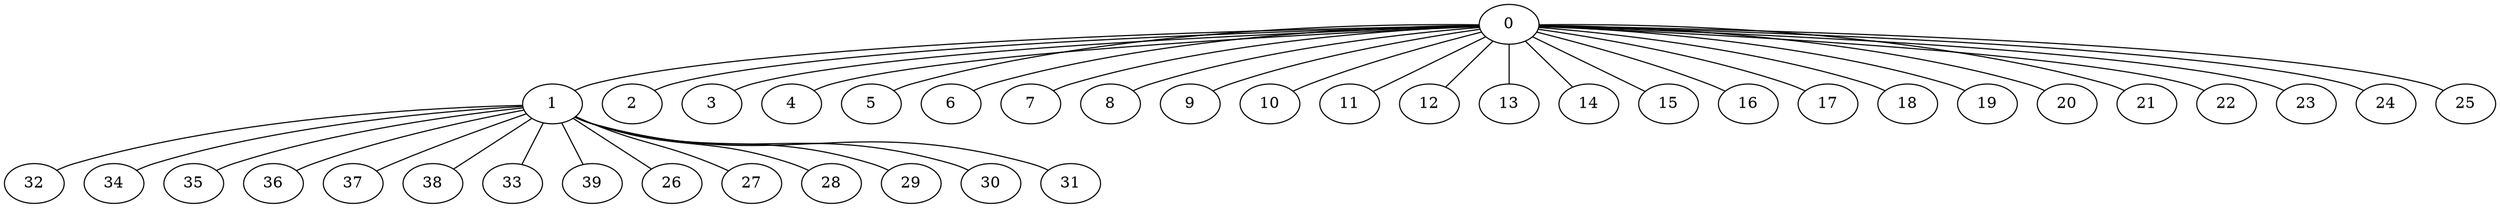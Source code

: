 
graph graphname {
    0 -- 1
0 -- 2
0 -- 3
0 -- 4
0 -- 5
0 -- 6
0 -- 7
0 -- 8
0 -- 9
0 -- 10
0 -- 11
0 -- 12
0 -- 13
0 -- 14
0 -- 15
0 -- 16
0 -- 17
0 -- 18
0 -- 19
0 -- 20
0 -- 21
0 -- 22
0 -- 23
0 -- 24
0 -- 25
1 -- 32
1 -- 34
1 -- 35
1 -- 36
1 -- 37
1 -- 38
1 -- 33
1 -- 39
1 -- 26
1 -- 27
1 -- 28
1 -- 29
1 -- 30
1 -- 31

}
